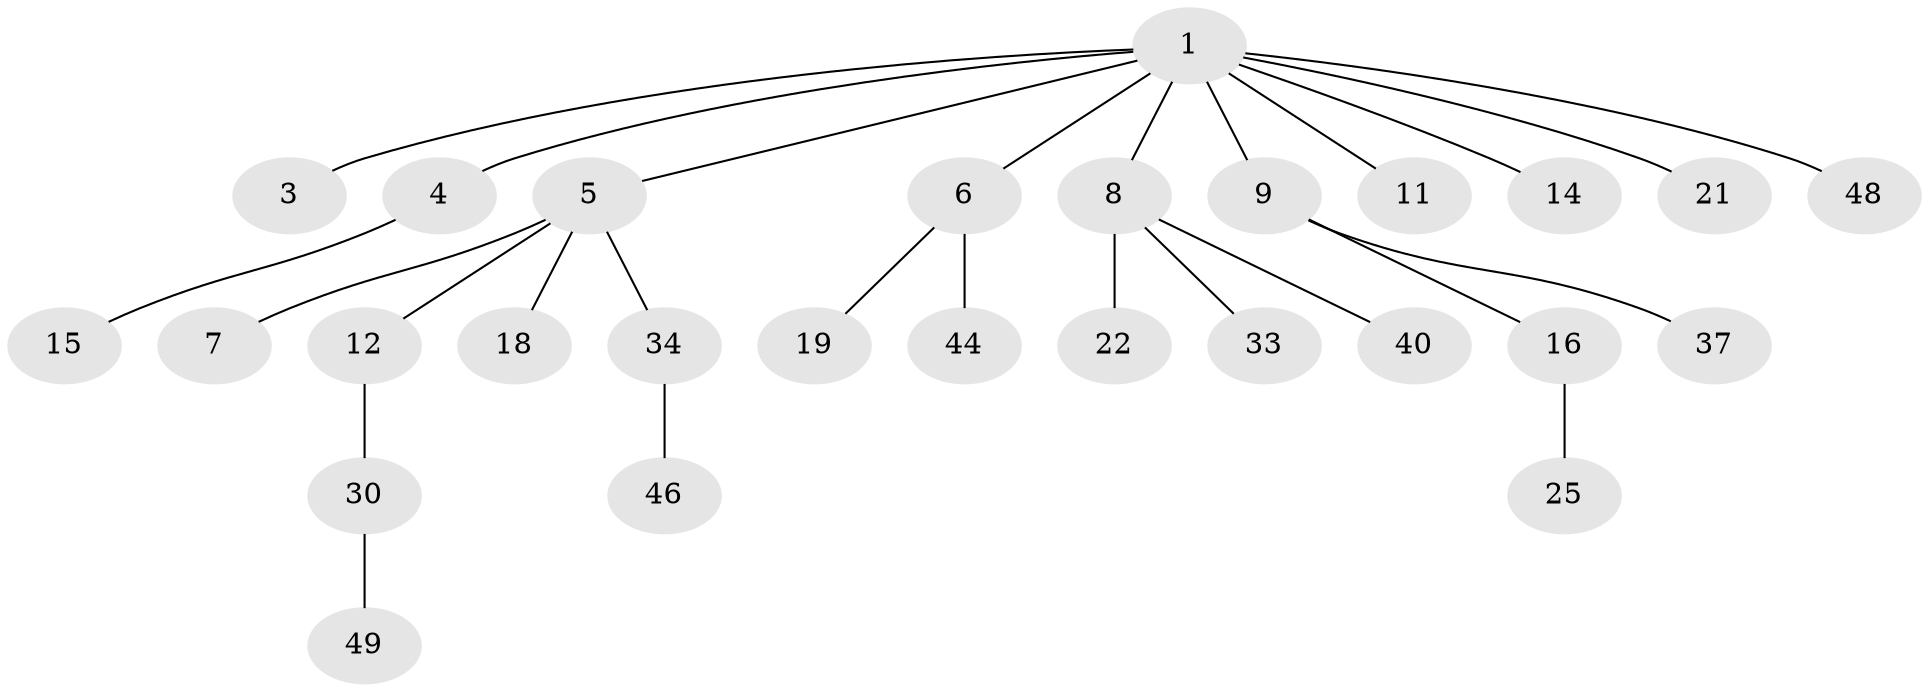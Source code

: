 // original degree distribution, {4: 0.07407407407407407, 7: 0.018518518518518517, 2: 0.25925925925925924, 5: 0.037037037037037035, 3: 0.1111111111111111, 1: 0.5}
// Generated by graph-tools (version 1.1) at 2025/19/03/04/25 18:19:12]
// undirected, 27 vertices, 26 edges
graph export_dot {
graph [start="1"]
  node [color=gray90,style=filled];
  1 [super="+2+10"];
  3 [super="+51"];
  4;
  5;
  6 [super="+47+13"];
  7 [super="+54"];
  8 [super="+17"];
  9 [super="+23"];
  11 [super="+28+27"];
  12 [super="+50"];
  14;
  15 [super="+43"];
  16 [super="+35+20+45"];
  18 [super="+52"];
  19 [super="+32+26"];
  21 [super="+29"];
  22;
  25;
  30 [super="+36+31"];
  33;
  34 [super="+39"];
  37;
  40 [super="+41"];
  44;
  46;
  48;
  49;
  1 -- 3;
  1 -- 21;
  1 -- 48;
  1 -- 4;
  1 -- 5;
  1 -- 6;
  1 -- 8;
  1 -- 9;
  1 -- 11;
  1 -- 14;
  4 -- 15;
  5 -- 7;
  5 -- 12;
  5 -- 18;
  5 -- 34;
  6 -- 19;
  6 -- 44;
  8 -- 33;
  8 -- 40;
  8 -- 22;
  9 -- 16;
  9 -- 37;
  12 -- 30;
  16 -- 25;
  30 -- 49;
  34 -- 46;
}
